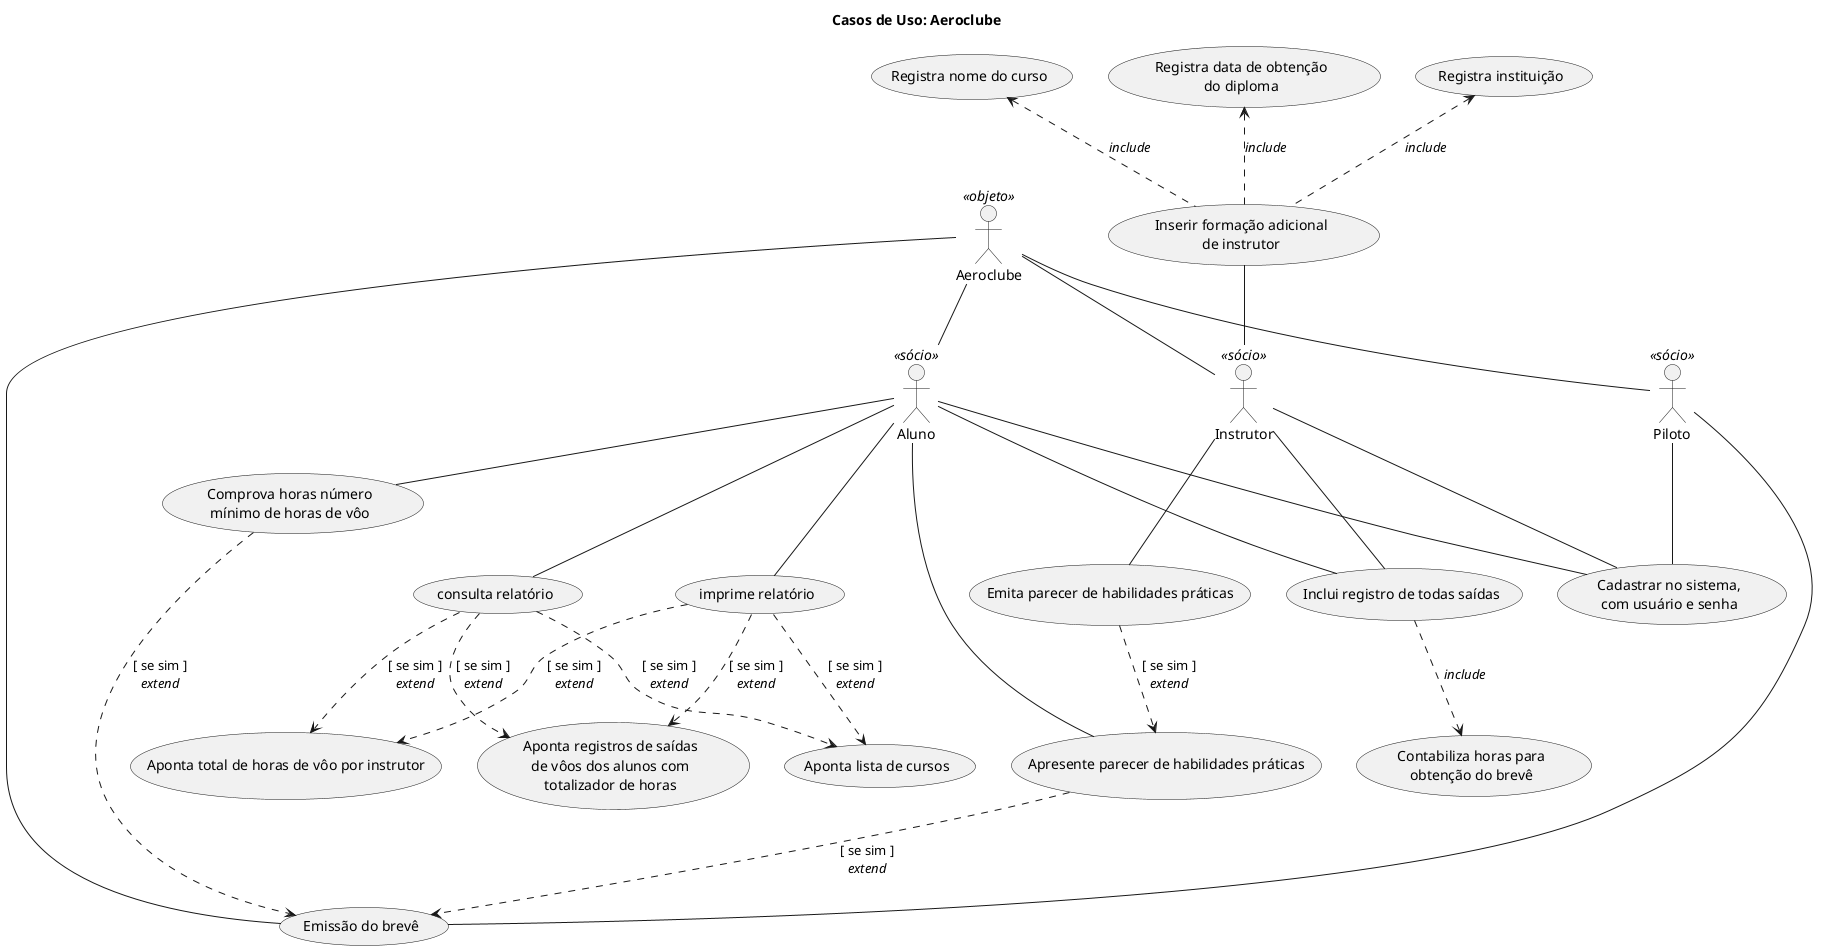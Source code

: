 @startuml
' APRESENTAÇÃO {{{
title Casos de Uso: Aeroclube
'left to right direction
'}}}
' ESTILOS {{{
'}}}
' ATORES {{{
at_pi as :Piloto: << sócio >>
at_in as :Instrutor: << sócio >>
at_ae as :Aeroclube: << objeto >>
at_al as :Aluno: << sócio >>
'}}}
' CASOS DE USO {{{
uc_1 as (Cadastrar no sistema,\ncom usuário e senha)
uc_2 as (Inserir formação adicional\nde instrutor)
uc_3 as (Registra nome do curso)
uc_4 as (Registra data de obtenção\ndo diploma)
uc_5 as (Registra instituição)
uc_6 as (Inclui registro de todas saídas) 
uc_7 as (Contabiliza horas para\nobtenção do brevê)
uc_8 as (Comprova horas número\nmínimo de horas de vôo)
uc_9 as (Emissão do brevê)
uc_10 as (Emita parecer de habilidades práticas)
uc_11 as (Apresente parecer de habilidades práticas)
uc_12 as (consulta relatório)
uc_13 as (imprime relatório)
uc_14 as (Aponta total de horas de vôo por instrutor)
uc_15 as (Aponta lista de cursos)
uc_16 as (Aponta registros de saídas\nde vôos dos alunos com\ntotalizador de horas)
'}}}
' RELACIONAMENTOS {{{
at_ae -- at_pi
at_ae -- at_in
at_ae -- at_al
at_pi -- uc_1
at_in -- uc_1
at_al -- uc_1
uc_2 -- at_in
'at_in -- uc_3
'at_in -- uc_4
'at_in -- uc_5

 uc_3 <.. uc_2 : //include//
uc_4 <.. uc_2 : //include//
uc_5 <.. uc_2 : //include//
'uc_1 --> uc_2 : [ se não ]\n//extend//
'uc_1 --> uc_3 : [ se sim ]\n//extend//

at_al -- uc_6
at_in -- uc_6
uc_6 ..> uc_7 : //include//

at_al - uc_8
at_ae -- uc_9
at_pi -- uc_9
uc_8 .> uc_9 : [ se sim ]\n//extend//
at_in -- uc_10
at_al -- uc_11
uc_10 ..> uc_11 : [ se sim ]\n//extend//
uc_11 ..> uc_9 : [ se sim ]\n//extend//

at_al -- uc_12
at_al -- uc_13
'at_in -- uc_14
'at_al -- uc_14
'at_al -- uc_15
'at_al -- uc_16

uc_12 ..> uc_14 : [ se sim ]\n//extend//
uc_12 ..> uc_15 : [ se sim ]\n//extend//
uc_12 ..> uc_16 : [ se sim ]\n//extend//


uc_13 ..> uc_14 : [ se sim ]\n//extend//
uc_13 ..> uc_15 : [ se sim ]\n//extend//
uc_13 ..> uc_16 : [ se sim ]\n//extend//
'}}}
@enduml
